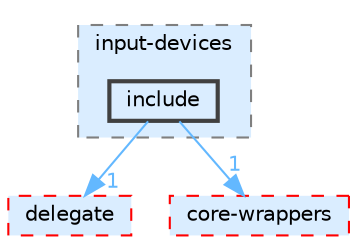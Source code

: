 digraph "lib/core/input-devices/include"
{
 // LATEX_PDF_SIZE
  bgcolor="transparent";
  edge [fontname=Helvetica,fontsize=10,labelfontname=Helvetica,labelfontsize=10];
  node [fontname=Helvetica,fontsize=10,shape=box,height=0.2,width=0.4];
  compound=true
  subgraph clusterdir_4d774bf1c998380aae1c705a639e3000 {
    graph [ bgcolor="#daedff", pencolor="grey50", label="input-devices", fontname=Helvetica,fontsize=10 style="filled,dashed", URL="dir_4d774bf1c998380aae1c705a639e3000.html",tooltip=""]
  dir_4735449031e74bdaac4a876cd5f8b7ce [label="include", fillcolor="#daedff", color="grey25", style="filled,bold", URL="dir_4735449031e74bdaac4a876cd5f8b7ce.html",tooltip=""];
  }
  dir_39dc3696face21c9d2fd0a35e1db30ee [label="delegate", fillcolor="#daedff", color="red", style="filled,dashed", URL="dir_39dc3696face21c9d2fd0a35e1db30ee.html",tooltip=""];
  dir_3ba74b92108d0f2a02e3c2f0f685a4ec [label="core-wrappers", fillcolor="#daedff", color="red", style="filled,dashed", URL="dir_3ba74b92108d0f2a02e3c2f0f685a4ec.html",tooltip=""];
  dir_4735449031e74bdaac4a876cd5f8b7ce->dir_39dc3696face21c9d2fd0a35e1db30ee [headlabel="1", labeldistance=1.5 headhref="dir_000007_000002.html" color="steelblue1" fontcolor="steelblue1"];
  dir_4735449031e74bdaac4a876cd5f8b7ce->dir_3ba74b92108d0f2a02e3c2f0f685a4ec [headlabel="1", labeldistance=1.5 headhref="dir_000007_000001.html" color="steelblue1" fontcolor="steelblue1"];
}
